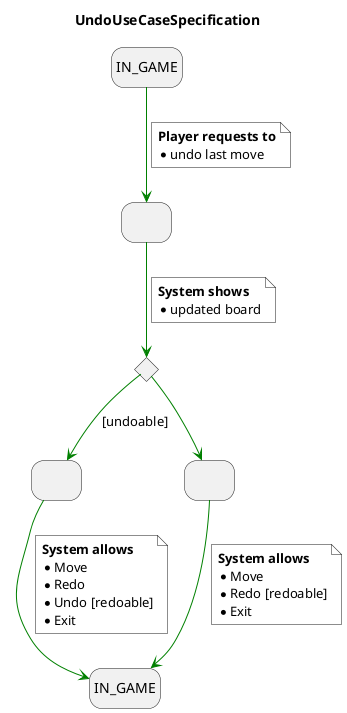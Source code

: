 @startuml UndoUseCaseSpecification
title UndoUseCaseSpecification
skinparam NoteBackgroundColor white
hide empty description

state undoDialog as " "
state ifUndoable <<choice>>
state undoable as " "
state not_undoable as " "

state END_IN_GAME as "IN_GAME"


IN_GAME -[#green]-> undoDialog
note on link #white
  <b>Player requests to
  * undo last move
end note
undoDialog -[#green]-> ifUndoable
note on link #white
  <b>System shows
  * updated board
end note

ifUndoable -[#green]-> undoable : [undoable]
ifUndoable -[#green]-> not_undoable


undoable -[#green]-> END_IN_GAME
note on link
  <b>System allows
  * Move
  * Redo
  * Undo [redoable]
  * Exit
end note

not_undoable -[#green]-> END_IN_GAME
note on link
  <b>System allows
  * Move
  * Redo [redoable]
  * Exit
end note


@enduml